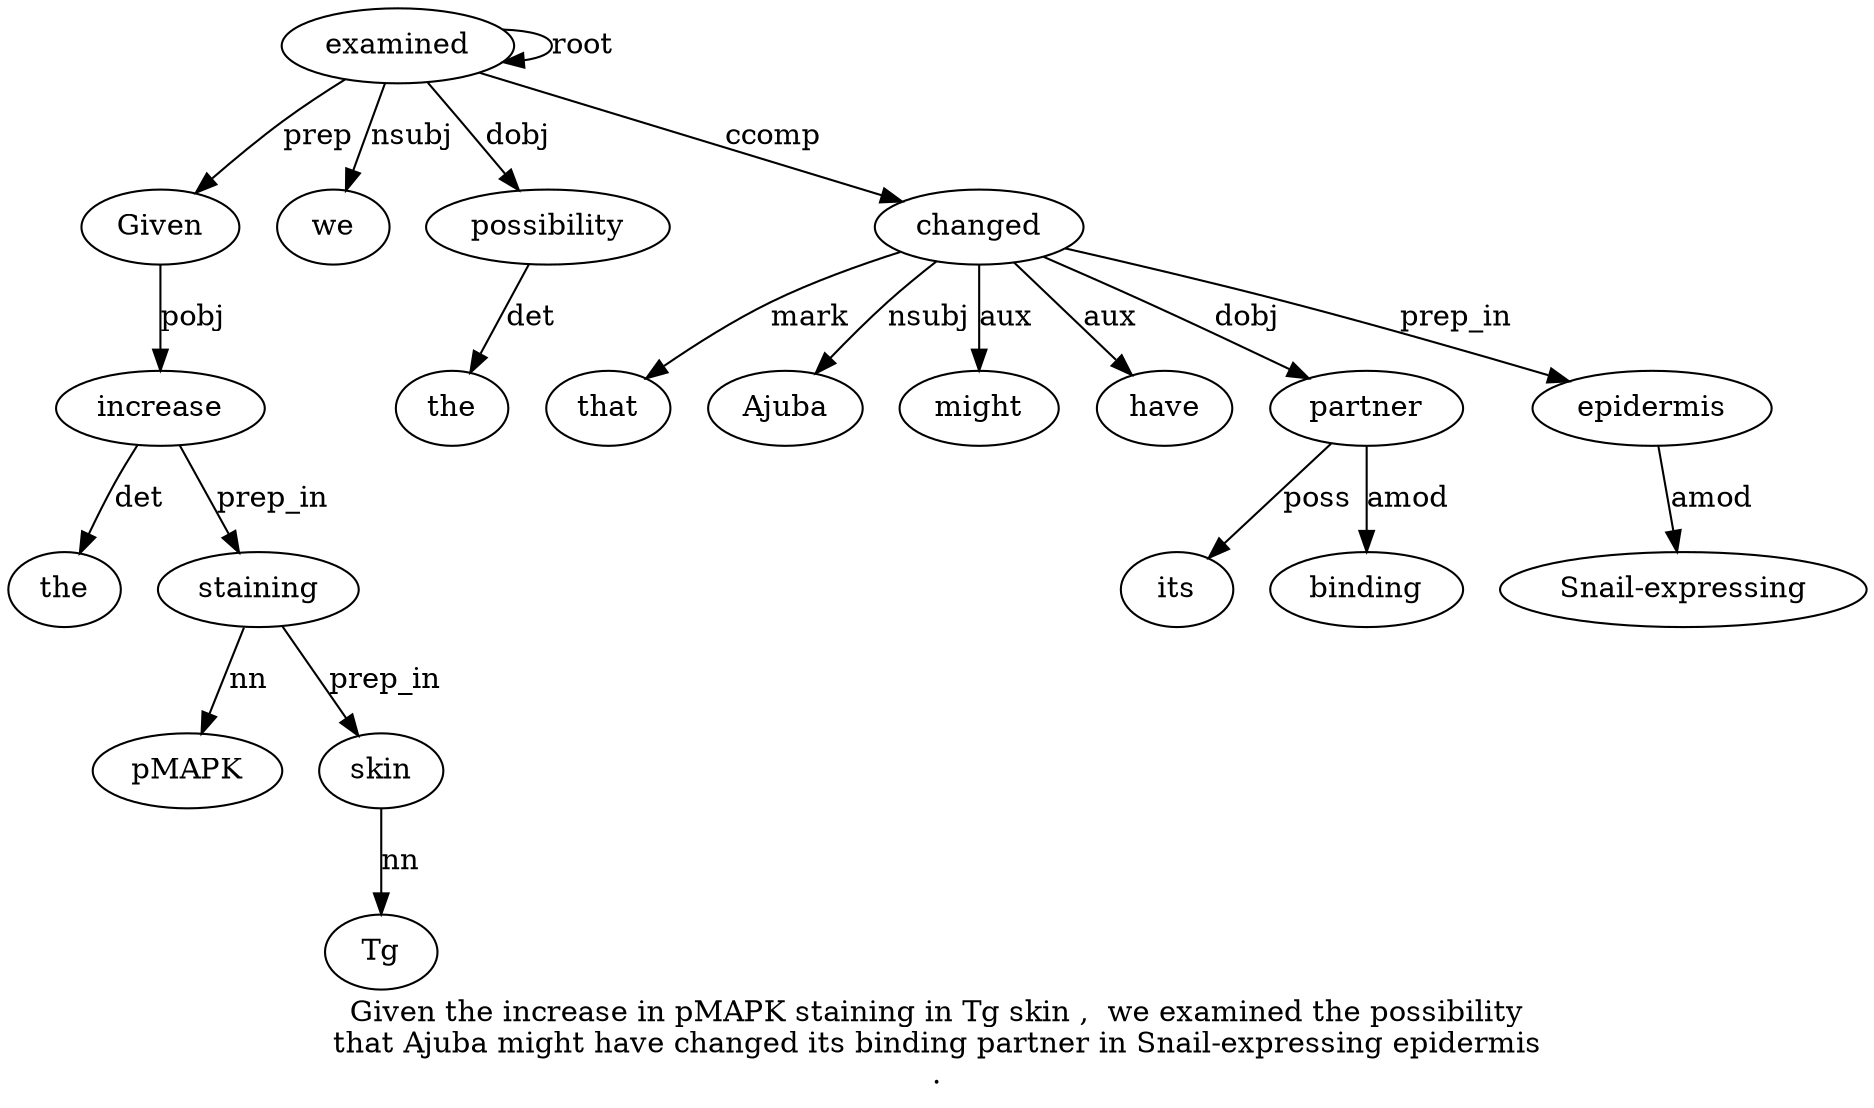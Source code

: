 digraph "Given the increase in pMAPK staining in Tg skin ,  we examined the possibility that Ajuba might have changed its binding partner in Snail-expressing epidermis ." {
label="Given the increase in pMAPK staining in Tg skin ,  we examined the possibility
that Ajuba might have changed its binding partner in Snail-expressing epidermis
.";
examined12 [style=filled, fillcolor=white, label=examined];
Given1 [style=filled, fillcolor=white, label=Given];
examined12 -> Given1  [label=prep];
increase3 [style=filled, fillcolor=white, label=increase];
the2 [style=filled, fillcolor=white, label=the];
increase3 -> the2  [label=det];
Given1 -> increase3  [label=pobj];
staining6 [style=filled, fillcolor=white, label=staining];
pMAPK5 [style=filled, fillcolor=white, label=pMAPK];
staining6 -> pMAPK5  [label=nn];
increase3 -> staining6  [label=prep_in];
skin9 [style=filled, fillcolor=white, label=skin];
Tg8 [style=filled, fillcolor=white, label=Tg];
skin9 -> Tg8  [label=nn];
staining6 -> skin9  [label=prep_in];
we11 [style=filled, fillcolor=white, label=we];
examined12 -> we11  [label=nsubj];
examined12 -> examined12  [label=root];
possibility14 [style=filled, fillcolor=white, label=possibility];
the13 [style=filled, fillcolor=white, label=the];
possibility14 -> the13  [label=det];
examined12 -> possibility14  [label=dobj];
changed19 [style=filled, fillcolor=white, label=changed];
that15 [style=filled, fillcolor=white, label=that];
changed19 -> that15  [label=mark];
Ajuba16 [style=filled, fillcolor=white, label=Ajuba];
changed19 -> Ajuba16  [label=nsubj];
might17 [style=filled, fillcolor=white, label=might];
changed19 -> might17  [label=aux];
have18 [style=filled, fillcolor=white, label=have];
changed19 -> have18  [label=aux];
examined12 -> changed19  [label=ccomp];
partner22 [style=filled, fillcolor=white, label=partner];
its20 [style=filled, fillcolor=white, label=its];
partner22 -> its20  [label=poss];
binding21 [style=filled, fillcolor=white, label=binding];
partner22 -> binding21  [label=amod];
changed19 -> partner22  [label=dobj];
epidermis25 [style=filled, fillcolor=white, label=epidermis];
"Snail-expressing24" [style=filled, fillcolor=white, label="Snail-expressing"];
epidermis25 -> "Snail-expressing24"  [label=amod];
changed19 -> epidermis25  [label=prep_in];
}
